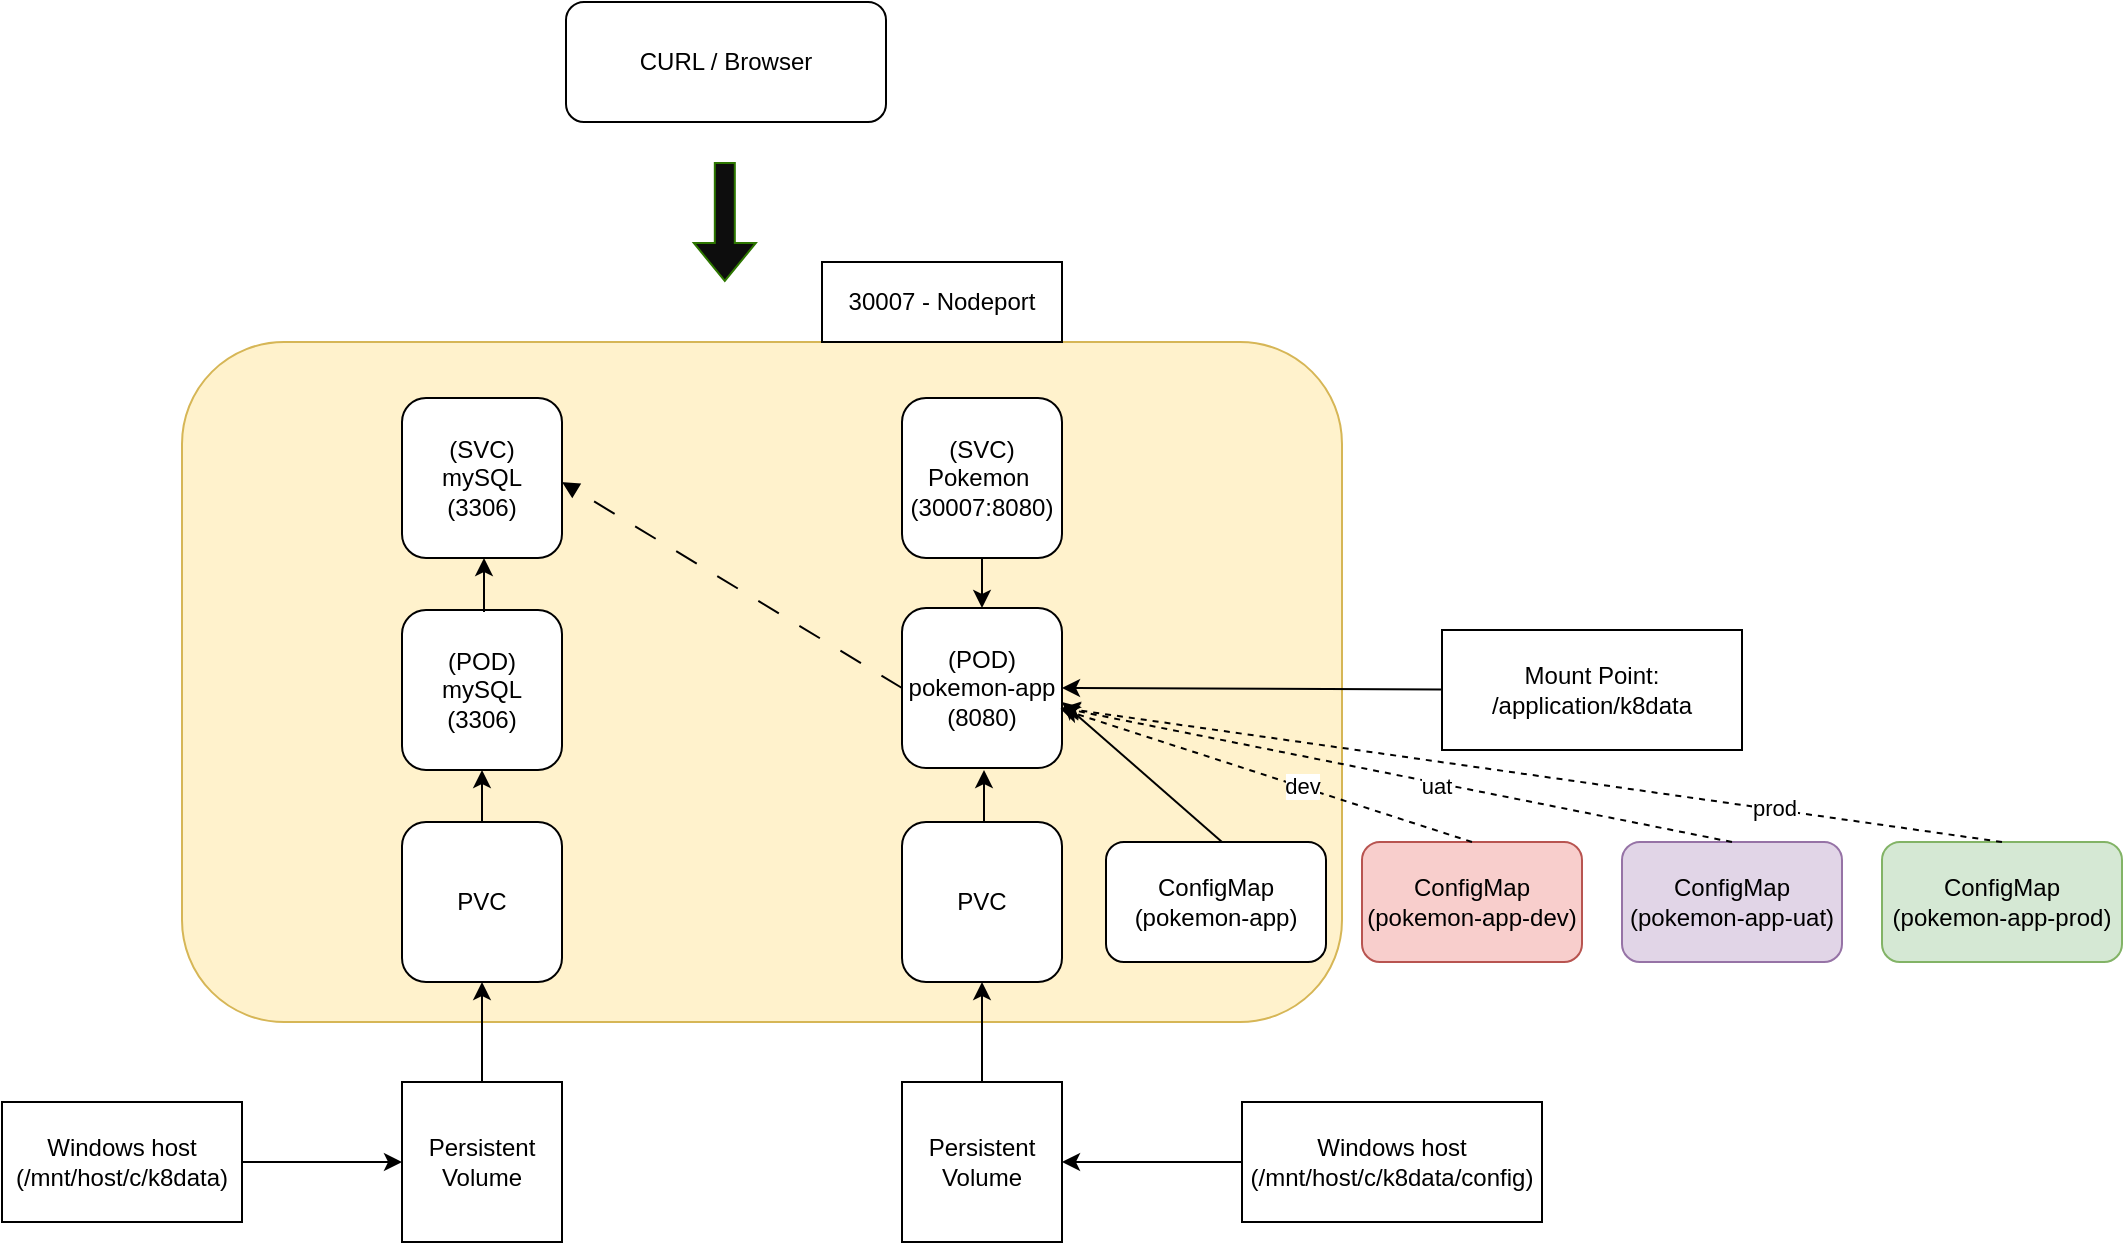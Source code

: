 <mxfile version="21.1.2" type="github">
  <diagram name="Page-1" id="c7558073-3199-34d8-9f00-42111426c3f3">
    <mxGraphModel dx="1562" dy="871" grid="1" gridSize="10" guides="1" tooltips="1" connect="1" arrows="1" fold="1" page="1" pageScale="1" pageWidth="1169" pageHeight="827" background="none" math="0" shadow="0">
      <root>
        <mxCell id="0" />
        <mxCell id="1" parent="0" />
        <mxCell id="Re19oTjXY0Z48xST3mG2-101" value="" style="rounded=1;whiteSpace=wrap;html=1;fillColor=#fff2cc;labelBackgroundColor=none;strokeColor=#d6b656;" parent="1" vertex="1">
          <mxGeometry x="190" y="260" width="580" height="340" as="geometry" />
        </mxCell>
        <mxCell id="Re19oTjXY0Z48xST3mG2-96" value="(POD)&lt;br&gt;mySQL&lt;br&gt;(3306)" style="whiteSpace=wrap;html=1;aspect=fixed;rounded=1;labelBackgroundColor=none;" parent="1" vertex="1">
          <mxGeometry x="300" y="394" width="80" height="80" as="geometry" />
        </mxCell>
        <mxCell id="Re19oTjXY0Z48xST3mG2-116" style="edgeStyle=orthogonalEdgeStyle;rounded=0;orthogonalLoop=1;jettySize=auto;html=1;exitX=0.5;exitY=0;exitDx=0;exitDy=0;labelBackgroundColor=none;fontColor=default;" parent="1" source="Re19oTjXY0Z48xST3mG2-97" target="Re19oTjXY0Z48xST3mG2-98" edge="1">
          <mxGeometry relative="1" as="geometry" />
        </mxCell>
        <mxCell id="Re19oTjXY0Z48xST3mG2-97" value="Persistent&lt;br&gt;Volume" style="whiteSpace=wrap;html=1;aspect=fixed;labelBackgroundColor=none;" parent="1" vertex="1">
          <mxGeometry x="300" y="630" width="80" height="80" as="geometry" />
        </mxCell>
        <mxCell id="Re19oTjXY0Z48xST3mG2-98" value="PVC" style="whiteSpace=wrap;html=1;aspect=fixed;rounded=1;labelBackgroundColor=none;" parent="1" vertex="1">
          <mxGeometry x="300" y="500" width="80" height="80" as="geometry" />
        </mxCell>
        <mxCell id="Re19oTjXY0Z48xST3mG2-99" value="(SVC)&lt;br&gt;mySQL&lt;br&gt;(3306)" style="whiteSpace=wrap;html=1;aspect=fixed;rounded=1;labelBackgroundColor=none;" parent="1" vertex="1">
          <mxGeometry x="300" y="288" width="80" height="80" as="geometry" />
        </mxCell>
        <mxCell id="Re19oTjXY0Z48xST3mG2-102" value="(POD)&lt;br&gt;pokemon-app&lt;br&gt;(8080)" style="whiteSpace=wrap;html=1;aspect=fixed;rounded=1;labelBackgroundColor=none;" parent="1" vertex="1">
          <mxGeometry x="550" y="393" width="80" height="80" as="geometry" />
        </mxCell>
        <mxCell id="Re19oTjXY0Z48xST3mG2-104" value="(SVC)&lt;br&gt;Pokemon&amp;nbsp;&lt;br&gt;(30007:8080)" style="whiteSpace=wrap;html=1;aspect=fixed;rounded=1;labelBackgroundColor=none;" parent="1" vertex="1">
          <mxGeometry x="550" y="288" width="80" height="80" as="geometry" />
        </mxCell>
        <mxCell id="Re19oTjXY0Z48xST3mG2-106" value="30007 - Nodeport" style="rounded=0;whiteSpace=wrap;html=1;labelBackgroundColor=none;" parent="1" vertex="1">
          <mxGeometry x="510" y="220" width="120" height="40" as="geometry" />
        </mxCell>
        <mxCell id="Re19oTjXY0Z48xST3mG2-107" value="" style="endArrow=block;html=1;rounded=0;exitX=0;exitY=0.5;exitDx=0;exitDy=0;labelBackgroundColor=none;fontColor=default;dashed=1;dashPattern=12 12;endFill=1;" parent="1" source="Re19oTjXY0Z48xST3mG2-102" edge="1">
          <mxGeometry width="50" height="50" relative="1" as="geometry">
            <mxPoint x="630" y="430" as="sourcePoint" />
            <mxPoint x="380" y="330" as="targetPoint" />
            <Array as="points" />
          </mxGeometry>
        </mxCell>
        <mxCell id="Re19oTjXY0Z48xST3mG2-108" value="Windows host&lt;br&gt;(/mnt/host/c/k8data)" style="rounded=0;whiteSpace=wrap;html=1;labelBackgroundColor=none;" parent="1" vertex="1">
          <mxGeometry x="100" y="640" width="120" height="60" as="geometry" />
        </mxCell>
        <mxCell id="Re19oTjXY0Z48xST3mG2-109" value="" style="endArrow=classic;html=1;rounded=0;entryX=0;entryY=0.5;entryDx=0;entryDy=0;labelBackgroundColor=none;fontColor=default;" parent="1" target="Re19oTjXY0Z48xST3mG2-97" edge="1">
          <mxGeometry width="50" height="50" relative="1" as="geometry">
            <mxPoint x="220" y="670" as="sourcePoint" />
            <mxPoint x="230" y="630" as="targetPoint" />
          </mxGeometry>
        </mxCell>
        <mxCell id="Re19oTjXY0Z48xST3mG2-113" value="" style="endArrow=classic;html=1;rounded=0;exitX=0.5;exitY=0;exitDx=0;exitDy=0;entryX=0.5;entryY=1;entryDx=0;entryDy=0;labelBackgroundColor=none;fontColor=default;" parent="1" source="Re19oTjXY0Z48xST3mG2-98" target="Re19oTjXY0Z48xST3mG2-96" edge="1">
          <mxGeometry width="50" height="50" relative="1" as="geometry">
            <mxPoint x="630" y="420" as="sourcePoint" />
            <mxPoint x="680" y="370" as="targetPoint" />
          </mxGeometry>
        </mxCell>
        <mxCell id="Re19oTjXY0Z48xST3mG2-114" value="" style="endArrow=classic;html=1;rounded=0;exitX=0.5;exitY=0;exitDx=0;exitDy=0;entryX=0.5;entryY=1;entryDx=0;entryDy=0;labelBackgroundColor=none;fontColor=default;" parent="1" edge="1">
          <mxGeometry width="50" height="50" relative="1" as="geometry">
            <mxPoint x="341" y="395" as="sourcePoint" />
            <mxPoint x="341" y="368" as="targetPoint" />
          </mxGeometry>
        </mxCell>
        <mxCell id="Re19oTjXY0Z48xST3mG2-117" value="CURL / Browser" style="rounded=1;whiteSpace=wrap;html=1;" parent="1" vertex="1">
          <mxGeometry x="382" y="90" width="160" height="60" as="geometry" />
        </mxCell>
        <mxCell id="Re19oTjXY0Z48xST3mG2-121" value="" style="shape=flexArrow;endArrow=classic;html=1;rounded=0;fillColor=#0d0d0d;strokeColor=#2D7600;" parent="1" edge="1">
          <mxGeometry width="50" height="50" relative="1" as="geometry">
            <mxPoint x="461.41" y="170" as="sourcePoint" />
            <mxPoint x="461.41" y="230" as="targetPoint" />
          </mxGeometry>
        </mxCell>
        <mxCell id="Re19oTjXY0Z48xST3mG2-122" value="" style="endArrow=classic;html=1;rounded=0;exitX=0.5;exitY=1;exitDx=0;exitDy=0;entryX=0.5;entryY=0;entryDx=0;entryDy=0;" parent="1" source="Re19oTjXY0Z48xST3mG2-104" target="Re19oTjXY0Z48xST3mG2-102" edge="1">
          <mxGeometry width="50" height="50" relative="1" as="geometry">
            <mxPoint x="630" y="490" as="sourcePoint" />
            <mxPoint x="680" y="440" as="targetPoint" />
          </mxGeometry>
        </mxCell>
        <mxCell id="hkZkq2QBBvRE-PN3ulr3-1" value="Windows host&lt;br&gt;(/mnt/host/c/k8data/config)" style="rounded=0;whiteSpace=wrap;html=1;labelBackgroundColor=none;" parent="1" vertex="1">
          <mxGeometry x="720" y="640" width="150" height="60" as="geometry" />
        </mxCell>
        <mxCell id="hkZkq2QBBvRE-PN3ulr3-2" value="Persistent&lt;br&gt;Volume" style="whiteSpace=wrap;html=1;aspect=fixed;labelBackgroundColor=none;" parent="1" vertex="1">
          <mxGeometry x="550" y="630" width="80" height="80" as="geometry" />
        </mxCell>
        <mxCell id="hkZkq2QBBvRE-PN3ulr3-3" value="" style="endArrow=classic;html=1;rounded=0;entryX=1;entryY=0.5;entryDx=0;entryDy=0;" parent="1" target="hkZkq2QBBvRE-PN3ulr3-2" edge="1">
          <mxGeometry width="50" height="50" relative="1" as="geometry">
            <mxPoint x="720" y="670" as="sourcePoint" />
            <mxPoint x="660" y="640" as="targetPoint" />
          </mxGeometry>
        </mxCell>
        <mxCell id="hkZkq2QBBvRE-PN3ulr3-4" value="PVC" style="whiteSpace=wrap;html=1;aspect=fixed;rounded=1;labelBackgroundColor=none;" parent="1" vertex="1">
          <mxGeometry x="550" y="500" width="80" height="80" as="geometry" />
        </mxCell>
        <mxCell id="hkZkq2QBBvRE-PN3ulr3-5" value="" style="endArrow=classic;html=1;rounded=0;entryX=0.5;entryY=1;entryDx=0;entryDy=0;" parent="1" target="hkZkq2QBBvRE-PN3ulr3-4" edge="1">
          <mxGeometry width="50" height="50" relative="1" as="geometry">
            <mxPoint x="590" y="630" as="sourcePoint" />
            <mxPoint x="630" y="580" as="targetPoint" />
          </mxGeometry>
        </mxCell>
        <mxCell id="hkZkq2QBBvRE-PN3ulr3-6" value="" style="endArrow=classic;html=1;rounded=0;exitX=0.5;exitY=0;exitDx=0;exitDy=0;entryX=0.5;entryY=1;entryDx=0;entryDy=0;labelBackgroundColor=none;fontColor=default;" parent="1" edge="1">
          <mxGeometry width="50" height="50" relative="1" as="geometry">
            <mxPoint x="591" y="500" as="sourcePoint" />
            <mxPoint x="591" y="474" as="targetPoint" />
          </mxGeometry>
        </mxCell>
        <mxCell id="9ckOgkpV141tkO8bRUzl-2" value="Mount Point:&lt;br&gt;/application/k8data" style="rounded=0;whiteSpace=wrap;html=1;labelBackgroundColor=none;" parent="1" vertex="1">
          <mxGeometry x="820" y="404" width="150" height="60" as="geometry" />
        </mxCell>
        <mxCell id="9ckOgkpV141tkO8bRUzl-3" value="" style="endArrow=classic;html=1;rounded=0;entryX=1;entryY=0.5;entryDx=0;entryDy=0;" parent="1" source="9ckOgkpV141tkO8bRUzl-2" target="Re19oTjXY0Z48xST3mG2-102" edge="1">
          <mxGeometry width="50" height="50" relative="1" as="geometry">
            <mxPoint x="720" y="440" as="sourcePoint" />
            <mxPoint x="1010" y="404" as="targetPoint" />
          </mxGeometry>
        </mxCell>
        <mxCell id="9ckOgkpV141tkO8bRUzl-4" value="ConfigMap&lt;br&gt;(pokemon-app)" style="rounded=1;whiteSpace=wrap;html=1;labelBackgroundColor=none;shadow=0;glass=0;" parent="1" vertex="1">
          <mxGeometry x="652" y="510" width="110" height="60" as="geometry" />
        </mxCell>
        <mxCell id="SUzBiZiXj22UO9jynseh-2" value="" style="endArrow=classic;html=1;rounded=0;" parent="1" edge="1">
          <mxGeometry width="50" height="50" relative="1" as="geometry">
            <mxPoint x="710" y="510" as="sourcePoint" />
            <mxPoint x="630" y="440" as="targetPoint" />
          </mxGeometry>
        </mxCell>
        <mxCell id="dxXj0ZBY6QwADAZUuIpY-1" value="ConfigMap&lt;br&gt;(pokemon-app-dev)" style="rounded=1;whiteSpace=wrap;html=1;labelBackgroundColor=none;shadow=0;glass=0;fillColor=#f8cecc;strokeColor=#b85450;" vertex="1" parent="1">
          <mxGeometry x="780" y="510" width="110" height="60" as="geometry" />
        </mxCell>
        <mxCell id="dxXj0ZBY6QwADAZUuIpY-2" value="ConfigMap&lt;br&gt;(pokemon-app-uat)" style="rounded=1;whiteSpace=wrap;html=1;labelBackgroundColor=none;shadow=0;glass=0;fillColor=#e1d5e7;strokeColor=#9673a6;" vertex="1" parent="1">
          <mxGeometry x="910" y="510" width="110" height="60" as="geometry" />
        </mxCell>
        <mxCell id="dxXj0ZBY6QwADAZUuIpY-3" value="ConfigMap&lt;br&gt;(pokemon-app-prod)" style="rounded=1;whiteSpace=wrap;html=1;labelBackgroundColor=none;shadow=0;glass=0;fillColor=#d5e8d4;strokeColor=#82b366;" vertex="1" parent="1">
          <mxGeometry x="1040" y="510" width="120" height="60" as="geometry" />
        </mxCell>
        <mxCell id="dxXj0ZBY6QwADAZUuIpY-4" value="" style="endArrow=classic;html=1;rounded=0;exitX=0.5;exitY=0;exitDx=0;exitDy=0;entryX=0.99;entryY=0.63;entryDx=0;entryDy=0;entryPerimeter=0;dashed=1;" edge="1" parent="1" source="dxXj0ZBY6QwADAZUuIpY-1" target="Re19oTjXY0Z48xST3mG2-102">
          <mxGeometry width="50" height="50" relative="1" as="geometry">
            <mxPoint x="770" y="460" as="sourcePoint" />
            <mxPoint x="820" y="410" as="targetPoint" />
          </mxGeometry>
        </mxCell>
        <mxCell id="dxXj0ZBY6QwADAZUuIpY-7" value="dev" style="edgeLabel;html=1;align=center;verticalAlign=middle;resizable=0;points=[];" vertex="1" connectable="0" parent="dxXj0ZBY6QwADAZUuIpY-4">
          <mxGeometry x="-0.172" y="-1" relative="1" as="geometry">
            <mxPoint as="offset" />
          </mxGeometry>
        </mxCell>
        <mxCell id="dxXj0ZBY6QwADAZUuIpY-5" value="" style="endArrow=classic;html=1;rounded=0;exitX=0.5;exitY=0;exitDx=0;exitDy=0;entryX=0.99;entryY=0.63;entryDx=0;entryDy=0;entryPerimeter=0;dashed=1;" edge="1" parent="1" source="dxXj0ZBY6QwADAZUuIpY-2">
          <mxGeometry width="50" height="50" relative="1" as="geometry">
            <mxPoint x="836" y="510" as="sourcePoint" />
            <mxPoint x="630" y="443" as="targetPoint" />
          </mxGeometry>
        </mxCell>
        <mxCell id="dxXj0ZBY6QwADAZUuIpY-8" value="uat" style="edgeLabel;html=1;align=center;verticalAlign=middle;resizable=0;points=[];" vertex="1" connectable="0" parent="dxXj0ZBY6QwADAZUuIpY-5">
          <mxGeometry x="-0.118" y="1" relative="1" as="geometry">
            <mxPoint as="offset" />
          </mxGeometry>
        </mxCell>
        <mxCell id="dxXj0ZBY6QwADAZUuIpY-6" value="" style="endArrow=classic;html=1;rounded=0;exitX=0.5;exitY=0;exitDx=0;exitDy=0;entryX=0.99;entryY=0.63;entryDx=0;entryDy=0;entryPerimeter=0;dashed=1;" edge="1" parent="1" source="dxXj0ZBY6QwADAZUuIpY-3">
          <mxGeometry width="50" height="50" relative="1" as="geometry">
            <mxPoint x="965" y="510" as="sourcePoint" />
            <mxPoint x="630" y="443" as="targetPoint" />
          </mxGeometry>
        </mxCell>
        <mxCell id="dxXj0ZBY6QwADAZUuIpY-9" value="prod" style="edgeLabel;html=1;align=center;verticalAlign=middle;resizable=0;points=[];" vertex="1" connectable="0" parent="dxXj0ZBY6QwADAZUuIpY-6">
          <mxGeometry x="-0.514" y="-1" relative="1" as="geometry">
            <mxPoint as="offset" />
          </mxGeometry>
        </mxCell>
      </root>
    </mxGraphModel>
  </diagram>
</mxfile>
